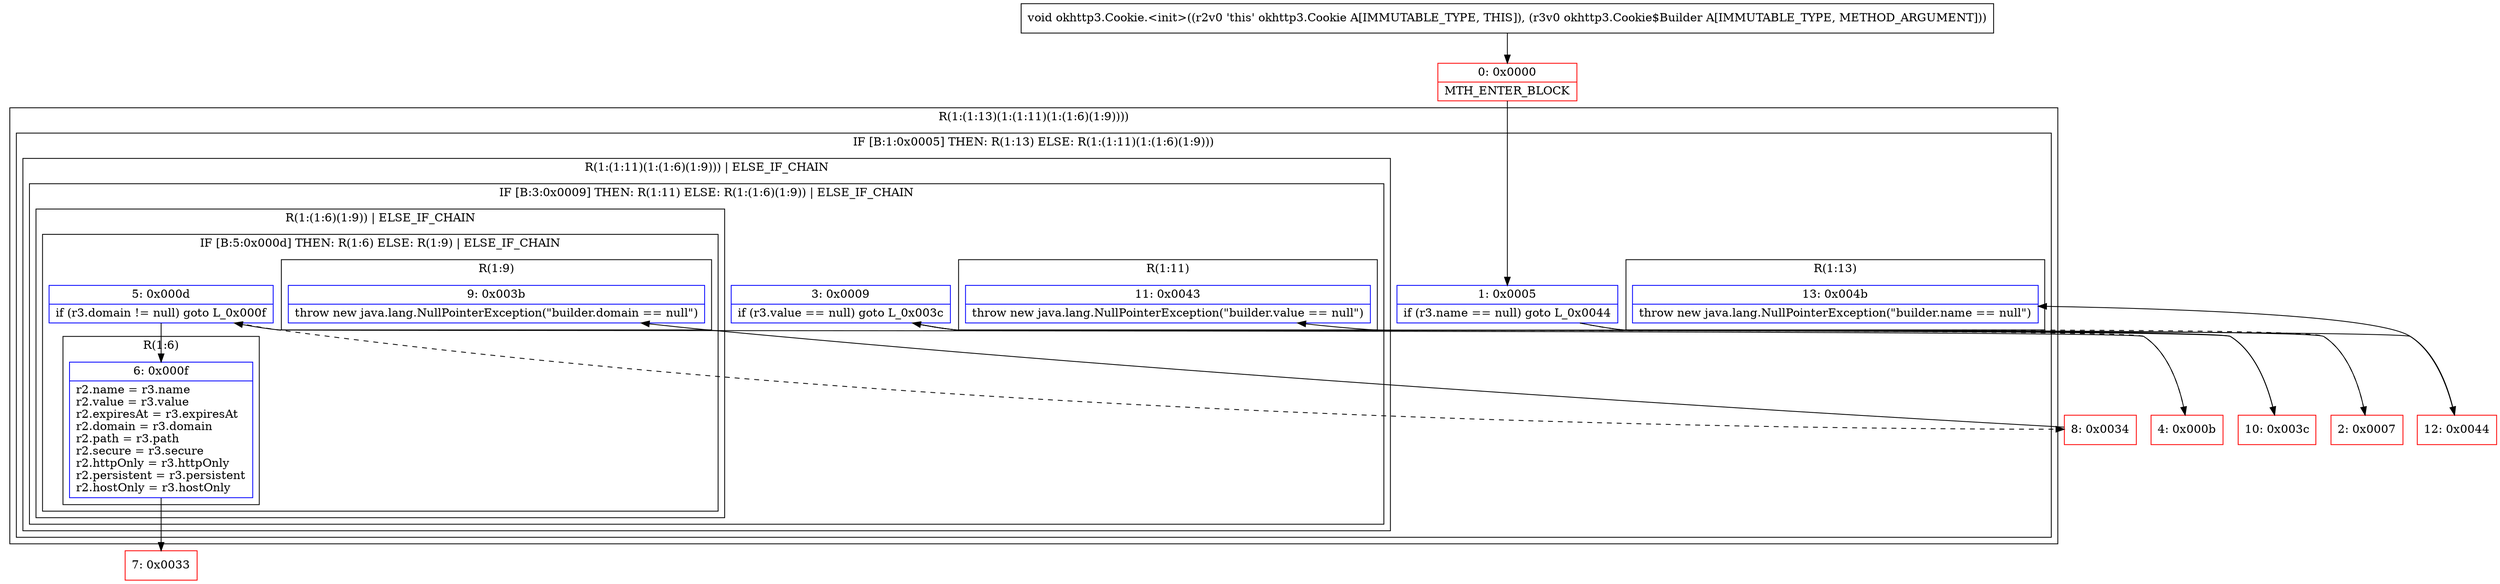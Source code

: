 digraph "CFG forokhttp3.Cookie.\<init\>(Lokhttp3\/Cookie$Builder;)V" {
subgraph cluster_Region_1091329644 {
label = "R(1:(1:13)(1:(1:11)(1:(1:6)(1:9))))";
node [shape=record,color=blue];
subgraph cluster_IfRegion_37072679 {
label = "IF [B:1:0x0005] THEN: R(1:13) ELSE: R(1:(1:11)(1:(1:6)(1:9)))";
node [shape=record,color=blue];
Node_1 [shape=record,label="{1\:\ 0x0005|if (r3.name == null) goto L_0x0044\l}"];
subgraph cluster_Region_1965197292 {
label = "R(1:13)";
node [shape=record,color=blue];
Node_13 [shape=record,label="{13\:\ 0x004b|throw new java.lang.NullPointerException(\"builder.name == null\")\l}"];
}
subgraph cluster_Region_1902423392 {
label = "R(1:(1:11)(1:(1:6)(1:9))) | ELSE_IF_CHAIN\l";
node [shape=record,color=blue];
subgraph cluster_IfRegion_1379426846 {
label = "IF [B:3:0x0009] THEN: R(1:11) ELSE: R(1:(1:6)(1:9)) | ELSE_IF_CHAIN\l";
node [shape=record,color=blue];
Node_3 [shape=record,label="{3\:\ 0x0009|if (r3.value == null) goto L_0x003c\l}"];
subgraph cluster_Region_2111546345 {
label = "R(1:11)";
node [shape=record,color=blue];
Node_11 [shape=record,label="{11\:\ 0x0043|throw new java.lang.NullPointerException(\"builder.value == null\")\l}"];
}
subgraph cluster_Region_480728665 {
label = "R(1:(1:6)(1:9)) | ELSE_IF_CHAIN\l";
node [shape=record,color=blue];
subgraph cluster_IfRegion_1224537856 {
label = "IF [B:5:0x000d] THEN: R(1:6) ELSE: R(1:9) | ELSE_IF_CHAIN\l";
node [shape=record,color=blue];
Node_5 [shape=record,label="{5\:\ 0x000d|if (r3.domain != null) goto L_0x000f\l}"];
subgraph cluster_Region_1506100371 {
label = "R(1:6)";
node [shape=record,color=blue];
Node_6 [shape=record,label="{6\:\ 0x000f|r2.name = r3.name\lr2.value = r3.value\lr2.expiresAt = r3.expiresAt\lr2.domain = r3.domain\lr2.path = r3.path\lr2.secure = r3.secure\lr2.httpOnly = r3.httpOnly\lr2.persistent = r3.persistent\lr2.hostOnly = r3.hostOnly\l}"];
}
subgraph cluster_Region_2040619177 {
label = "R(1:9)";
node [shape=record,color=blue];
Node_9 [shape=record,label="{9\:\ 0x003b|throw new java.lang.NullPointerException(\"builder.domain == null\")\l}"];
}
}
}
}
}
}
}
Node_0 [shape=record,color=red,label="{0\:\ 0x0000|MTH_ENTER_BLOCK\l}"];
Node_2 [shape=record,color=red,label="{2\:\ 0x0007}"];
Node_4 [shape=record,color=red,label="{4\:\ 0x000b}"];
Node_7 [shape=record,color=red,label="{7\:\ 0x0033}"];
Node_8 [shape=record,color=red,label="{8\:\ 0x0034}"];
Node_10 [shape=record,color=red,label="{10\:\ 0x003c}"];
Node_12 [shape=record,color=red,label="{12\:\ 0x0044}"];
MethodNode[shape=record,label="{void okhttp3.Cookie.\<init\>((r2v0 'this' okhttp3.Cookie A[IMMUTABLE_TYPE, THIS]), (r3v0 okhttp3.Cookie$Builder A[IMMUTABLE_TYPE, METHOD_ARGUMENT])) }"];
MethodNode -> Node_0;
Node_1 -> Node_2[style=dashed];
Node_1 -> Node_12;
Node_3 -> Node_4[style=dashed];
Node_3 -> Node_10;
Node_5 -> Node_6;
Node_5 -> Node_8[style=dashed];
Node_6 -> Node_7;
Node_0 -> Node_1;
Node_2 -> Node_3;
Node_4 -> Node_5;
Node_8 -> Node_9;
Node_10 -> Node_11;
Node_12 -> Node_13;
}

